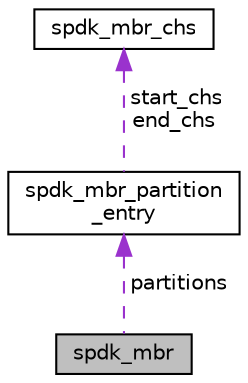 digraph "spdk_mbr"
{
  edge [fontname="Helvetica",fontsize="10",labelfontname="Helvetica",labelfontsize="10"];
  node [fontname="Helvetica",fontsize="10",shape=record];
  Node1 [label="spdk_mbr",height=0.2,width=0.4,color="black", fillcolor="grey75", style="filled", fontcolor="black"];
  Node2 -> Node1 [dir="back",color="darkorchid3",fontsize="10",style="dashed",label=" partitions" ,fontname="Helvetica"];
  Node2 [label="spdk_mbr_partition\l_entry",height=0.2,width=0.4,color="black", fillcolor="white", style="filled",URL="$structspdk__mbr__partition__entry.html"];
  Node3 -> Node2 [dir="back",color="darkorchid3",fontsize="10",style="dashed",label=" start_chs\nend_chs" ,fontname="Helvetica"];
  Node3 [label="spdk_mbr_chs",height=0.2,width=0.4,color="black", fillcolor="white", style="filled",URL="$structspdk__mbr__chs.html"];
}
